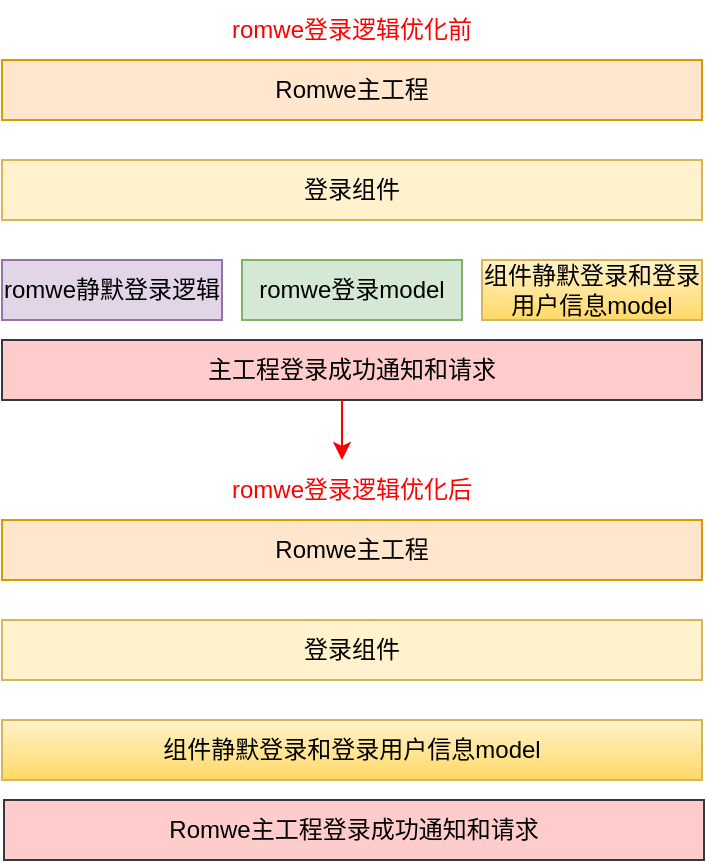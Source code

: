 <mxfile version="20.3.0" type="github">
  <diagram id="vNqs2xdH_GgqTKvBGdwA" name="第 1 页">
    <mxGraphModel dx="627" dy="453" grid="1" gridSize="10" guides="1" tooltips="1" connect="1" arrows="1" fold="1" page="1" pageScale="1" pageWidth="827" pageHeight="1169" math="0" shadow="0">
      <root>
        <mxCell id="0" />
        <mxCell id="1" parent="0" />
        <mxCell id="cR30oXibcWuAhZSg8FXj-2" value="Romwe主工程" style="rounded=0;whiteSpace=wrap;html=1;fillColor=#ffe6cc;strokeColor=#d79b00;" vertex="1" parent="1">
          <mxGeometry x="110" y="60" width="350" height="30" as="geometry" />
        </mxCell>
        <mxCell id="cR30oXibcWuAhZSg8FXj-3" value="登录组件" style="rounded=0;whiteSpace=wrap;html=1;fillColor=#fff2cc;strokeColor=#d6b656;" vertex="1" parent="1">
          <mxGeometry x="110" y="110" width="350" height="30" as="geometry" />
        </mxCell>
        <mxCell id="cR30oXibcWuAhZSg8FXj-4" value="romwe静默登录逻辑" style="rounded=0;whiteSpace=wrap;html=1;fillColor=#e1d5e7;strokeColor=#9673a6;" vertex="1" parent="1">
          <mxGeometry x="110" y="160" width="110" height="30" as="geometry" />
        </mxCell>
        <mxCell id="cR30oXibcWuAhZSg8FXj-5" value="romwe登录model" style="rounded=0;whiteSpace=wrap;html=1;fillColor=#d5e8d4;strokeColor=#82b366;" vertex="1" parent="1">
          <mxGeometry x="230" y="160" width="110" height="30" as="geometry" />
        </mxCell>
        <mxCell id="cR30oXibcWuAhZSg8FXj-6" value="组件静默登录和登录用户信息model" style="rounded=0;whiteSpace=wrap;html=1;fillColor=#fff2cc;gradientColor=#ffd966;strokeColor=#d6b656;" vertex="1" parent="1">
          <mxGeometry x="350" y="160" width="110" height="30" as="geometry" />
        </mxCell>
        <mxCell id="cR30oXibcWuAhZSg8FXj-7" value="主工程登录成功通知和请求" style="rounded=0;whiteSpace=wrap;html=1;fillColor=#ffcccc;strokeColor=#36393d;" vertex="1" parent="1">
          <mxGeometry x="110" y="200" width="350" height="30" as="geometry" />
        </mxCell>
        <mxCell id="cR30oXibcWuAhZSg8FXj-8" value="Romwe主工程" style="rounded=0;whiteSpace=wrap;html=1;fillColor=#ffe6cc;strokeColor=#d79b00;" vertex="1" parent="1">
          <mxGeometry x="110" y="290" width="350" height="30" as="geometry" />
        </mxCell>
        <mxCell id="cR30oXibcWuAhZSg8FXj-9" value="登录组件" style="rounded=0;whiteSpace=wrap;html=1;fillColor=#fff2cc;strokeColor=#d6b656;" vertex="1" parent="1">
          <mxGeometry x="110" y="340" width="350" height="30" as="geometry" />
        </mxCell>
        <mxCell id="cR30oXibcWuAhZSg8FXj-12" value="组件静默登录和登录用户信息model" style="rounded=0;whiteSpace=wrap;html=1;fillColor=#fff2cc;strokeColor=#d6b656;gradientColor=#ffd966;" vertex="1" parent="1">
          <mxGeometry x="110" y="390" width="350" height="30" as="geometry" />
        </mxCell>
        <mxCell id="cR30oXibcWuAhZSg8FXj-13" value="Romwe主工程登录成功通知和请求" style="rounded=0;whiteSpace=wrap;html=1;fillColor=#ffcccc;strokeColor=#36393d;" vertex="1" parent="1">
          <mxGeometry x="111" y="430" width="350" height="30" as="geometry" />
        </mxCell>
        <mxCell id="cR30oXibcWuAhZSg8FXj-16" value="romwe登录逻辑优化后" style="text;html=1;strokeColor=none;fillColor=none;align=center;verticalAlign=middle;whiteSpace=wrap;rounded=0;fontColor=#FF0000;" vertex="1" parent="1">
          <mxGeometry x="195" y="260" width="180" height="30" as="geometry" />
        </mxCell>
        <mxCell id="cR30oXibcWuAhZSg8FXj-18" value="romwe登录逻辑优化前" style="text;html=1;strokeColor=none;fillColor=none;align=center;verticalAlign=middle;whiteSpace=wrap;rounded=0;fontColor=#FF0000;" vertex="1" parent="1">
          <mxGeometry x="195" y="30" width="180" height="30" as="geometry" />
        </mxCell>
        <mxCell id="cR30oXibcWuAhZSg8FXj-24" value="" style="endArrow=classic;html=1;rounded=0;fontColor=#FF0000;strokeColor=#FF0000;" edge="1" parent="1">
          <mxGeometry width="50" height="50" relative="1" as="geometry">
            <mxPoint x="280" y="230" as="sourcePoint" />
            <mxPoint x="280" y="260" as="targetPoint" />
          </mxGeometry>
        </mxCell>
      </root>
    </mxGraphModel>
  </diagram>
</mxfile>
